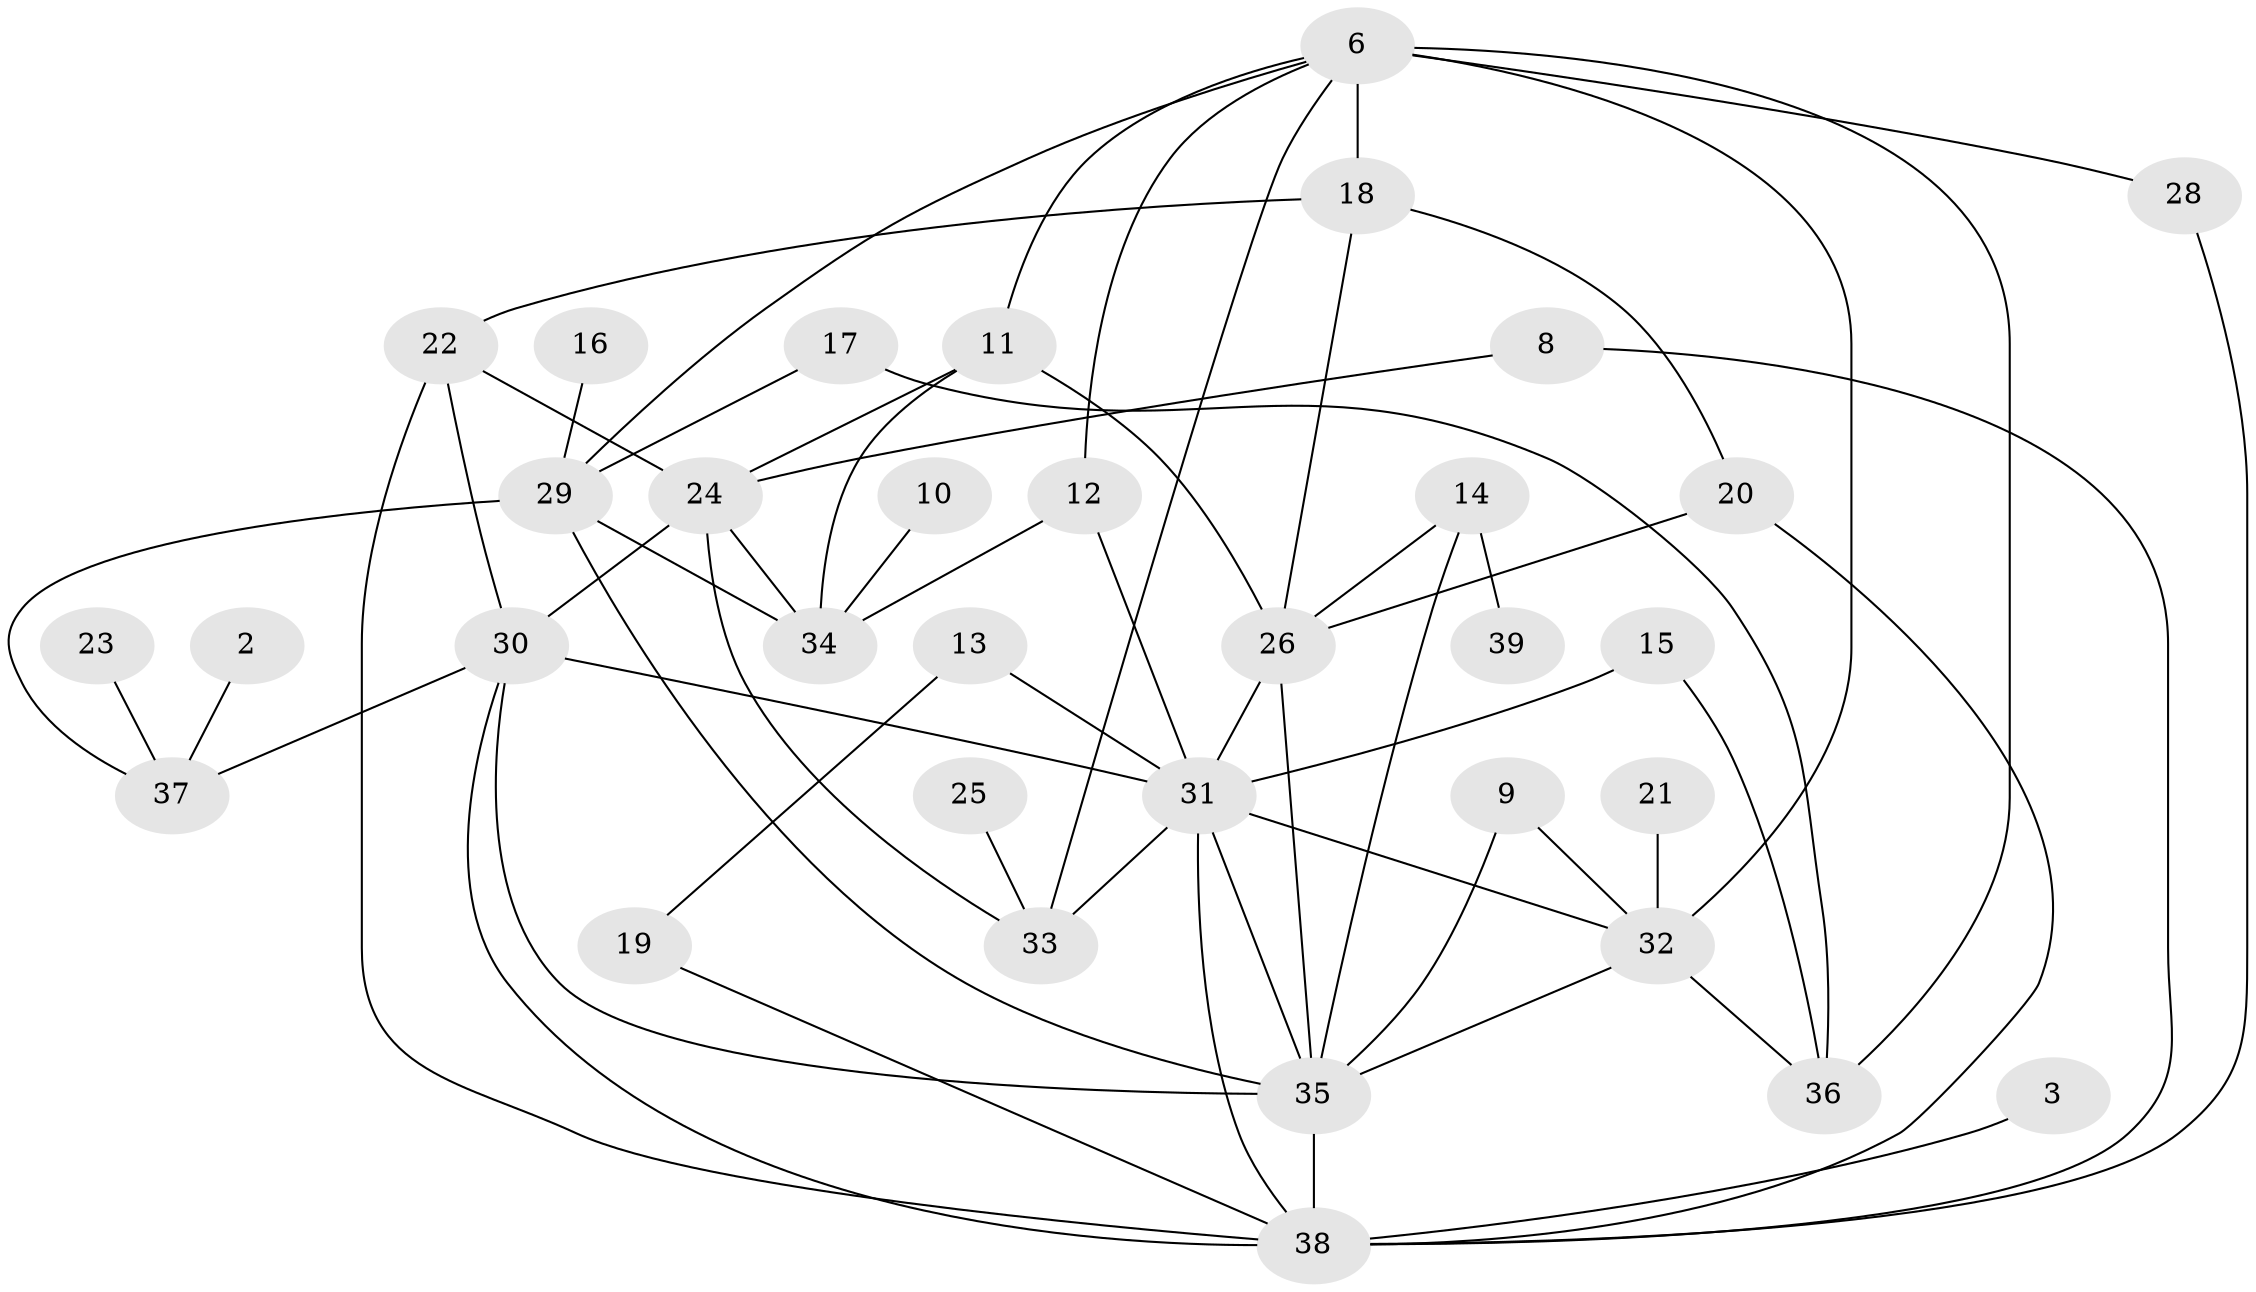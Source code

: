 // original degree distribution, {1: 0.19480519480519481, 3: 0.18181818181818182, 2: 0.2597402597402597, 4: 0.15584415584415584, 7: 0.025974025974025976, 0: 0.05194805194805195, 5: 0.11688311688311688, 6: 0.012987012987012988}
// Generated by graph-tools (version 1.1) at 2025/25/03/09/25 03:25:16]
// undirected, 34 vertices, 62 edges
graph export_dot {
graph [start="1"]
  node [color=gray90,style=filled];
  2;
  3;
  6;
  8;
  9;
  10;
  11;
  12;
  13;
  14;
  15;
  16;
  17;
  18;
  19;
  20;
  21;
  22;
  23;
  24;
  25;
  26;
  28;
  29;
  30;
  31;
  32;
  33;
  34;
  35;
  36;
  37;
  38;
  39;
  2 -- 37 [weight=1.0];
  3 -- 38 [weight=1.0];
  6 -- 11 [weight=1.0];
  6 -- 12 [weight=1.0];
  6 -- 18 [weight=1.0];
  6 -- 28 [weight=1.0];
  6 -- 29 [weight=1.0];
  6 -- 32 [weight=2.0];
  6 -- 33 [weight=2.0];
  6 -- 36 [weight=2.0];
  8 -- 24 [weight=1.0];
  8 -- 38 [weight=1.0];
  9 -- 32 [weight=1.0];
  9 -- 35 [weight=1.0];
  10 -- 34 [weight=1.0];
  11 -- 24 [weight=1.0];
  11 -- 26 [weight=1.0];
  11 -- 34 [weight=1.0];
  12 -- 31 [weight=1.0];
  12 -- 34 [weight=1.0];
  13 -- 19 [weight=1.0];
  13 -- 31 [weight=1.0];
  14 -- 26 [weight=1.0];
  14 -- 35 [weight=1.0];
  14 -- 39 [weight=1.0];
  15 -- 31 [weight=1.0];
  15 -- 36 [weight=1.0];
  16 -- 29 [weight=1.0];
  17 -- 29 [weight=1.0];
  17 -- 36 [weight=1.0];
  18 -- 20 [weight=1.0];
  18 -- 22 [weight=1.0];
  18 -- 26 [weight=1.0];
  19 -- 38 [weight=1.0];
  20 -- 26 [weight=1.0];
  20 -- 38 [weight=1.0];
  21 -- 32 [weight=1.0];
  22 -- 24 [weight=1.0];
  22 -- 30 [weight=1.0];
  22 -- 38 [weight=1.0];
  23 -- 37 [weight=1.0];
  24 -- 30 [weight=2.0];
  24 -- 33 [weight=1.0];
  24 -- 34 [weight=1.0];
  25 -- 33 [weight=1.0];
  26 -- 31 [weight=1.0];
  26 -- 35 [weight=1.0];
  28 -- 38 [weight=1.0];
  29 -- 34 [weight=1.0];
  29 -- 35 [weight=1.0];
  29 -- 37 [weight=1.0];
  30 -- 31 [weight=1.0];
  30 -- 35 [weight=1.0];
  30 -- 37 [weight=1.0];
  30 -- 38 [weight=1.0];
  31 -- 32 [weight=1.0];
  31 -- 33 [weight=1.0];
  31 -- 35 [weight=1.0];
  31 -- 38 [weight=1.0];
  32 -- 35 [weight=1.0];
  32 -- 36 [weight=1.0];
  35 -- 38 [weight=1.0];
}
